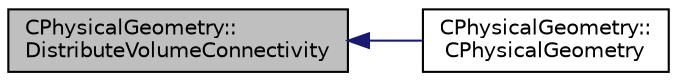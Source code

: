 digraph "CPhysicalGeometry::DistributeVolumeConnectivity"
{
  edge [fontname="Helvetica",fontsize="10",labelfontname="Helvetica",labelfontsize="10"];
  node [fontname="Helvetica",fontsize="10",shape=record];
  rankdir="LR";
  Node537 [label="CPhysicalGeometry::\lDistributeVolumeConnectivity",height=0.2,width=0.4,color="black", fillcolor="grey75", style="filled", fontcolor="black"];
  Node537 -> Node538 [dir="back",color="midnightblue",fontsize="10",style="solid",fontname="Helvetica"];
  Node538 [label="CPhysicalGeometry::\lCPhysicalGeometry",height=0.2,width=0.4,color="black", fillcolor="white", style="filled",URL="$class_c_physical_geometry.html#addad3f466423ba9243a396763d442f9a",tooltip="Accepts a geometry container holding a linearly partitioned grid with coloring performed by ParMETIS..."];
}
